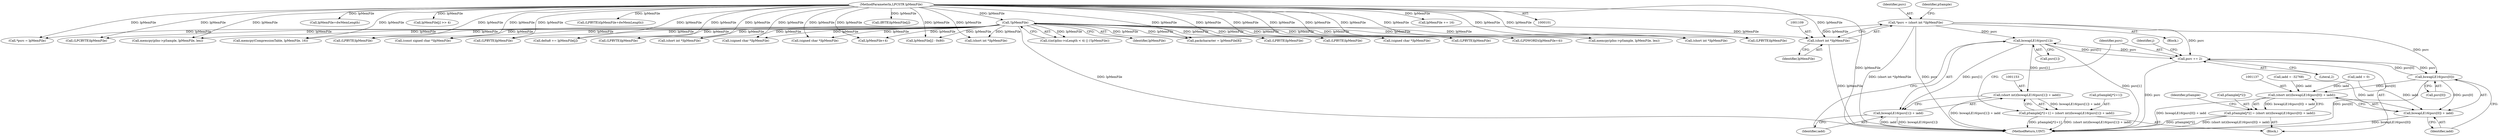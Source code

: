 digraph "0_gstreamer_bc2cdd57d549ab3ba59782e9b395d0cd683fd3ac@array" {
"1001155" [label="(Call,bswapLE16(psrc[1]))"];
"1001106" [label="(Call,*psrc = (short int *)lpMemFile)"];
"1001108" [label="(Call,(short int *)lpMemFile)"];
"1000131" [label="(Call,!lpMemFile)"];
"1000104" [label="(MethodParameterIn,LPCSTR lpMemFile)"];
"1001160" [label="(Call,psrc += 2)"];
"1001139" [label="(Call,bswapLE16(psrc[0]))"];
"1001155" [label="(Call,bswapLE16(psrc[1]))"];
"1001152" [label="(Call,(short int)(bswapLE16(psrc[1]) + iadd))"];
"1001144" [label="(Call,pSample[j*2+1] = (short int)(bswapLE16(psrc[1]) + iadd))"];
"1001154" [label="(Call,bswapLE16(psrc[1]) + iadd)"];
"1001136" [label="(Call,(short int)(bswapLE16(psrc[0]) + iadd))"];
"1001130" [label="(Call,pSample[j*2] = (short int)(bswapLE16(psrc[0]) + iadd))"];
"1001138" [label="(Call,bswapLE16(psrc[0]) + iadd)"];
"1001017" [label="(Call,(LPBYTE)lpMemFile)"];
"1001078" [label="(Call,iadd = 0)"];
"1000539" [label="(Call,(signed char *)lpMemFile)"];
"1001201" [label="(Call,lpMemFile+4)"];
"1001510" [label="(Call,lpMemFile+dwMemLength)"];
"1000846" [label="(Call,(short int *)lpMemFile)"];
"1001159" [label="(Identifier,iadd)"];
"1001108" [label="(Call,(short int *)lpMemFile)"];
"1001110" [label="(Identifier,lpMemFile)"];
"1000104" [label="(MethodParameterIn,LPCSTR lpMemFile)"];
"1001136" [label="(Call,(short int)(bswapLE16(psrc[0]) + iadd))"];
"1001155" [label="(Call,bswapLE16(psrc[1]))"];
"1000357" [label="(Call,lpMemFile[j] >> 4)"];
"1001337" [label="(Call,(LPBYTE)lpMemFile)"];
"1001178" [label="(Call,*psrc = lpMemFile)"];
"1001160" [label="(Call,psrc += 2)"];
"1001925" [label="(Call,(LPCBYTE)lpMemFile)"];
"1001107" [label="(Identifier,psrc)"];
"1001113" [label="(Identifier,pSample)"];
"1001156" [label="(Call,psrc[1])"];
"1001508" [label="(Call,(LPBYTE)(lpMemFile+dwMemLength))"];
"1000468" [label="(Call,memcpy(pIns->pSample, lpMemFile, len))"];
"1000316" [label="(Call,memcpy(CompressionTable, lpMemFile, 16))"];
"1000123" [label="(Call,((int)pIns->nLength < 4) || (!lpMemFile))"];
"1001740" [label="(Call,(LPBYTE)lpMemFile)"];
"1001161" [label="(Identifier,psrc)"];
"1001140" [label="(Call,psrc[0])"];
"1002047" [label="(MethodReturn,UINT)"];
"1001130" [label="(Call,pSample[j*2] = (short int)(bswapLE16(psrc[0]) + iadd))"];
"1001085" [label="(Call,iadd = -32768)"];
"1000267" [label="(Call,(const signed char *)lpMemFile)"];
"1000974" [label="(Call,(LPBYTE)lpMemFile)"];
"1000347" [label="(Call,(BYTE)lpMemFile[j])"];
"1001128" [label="(Identifier,j)"];
"1001274" [label="(Call,delta8 += lpMemFile[j])"];
"1001162" [label="(Literal,2)"];
"1000422" [label="(Call,(short int *)lpMemFile)"];
"1000731" [label="(Call,(signed char *)lpMemFile)"];
"1001152" [label="(Call,(short int)(bswapLE16(psrc[1]) + iadd))"];
"1001146" [label="(Identifier,pSample)"];
"1000240" [label="(Call,lpMemFile[j] - 0x80)"];
"1001182" [label="(Call,packcharacter = lpMemFile[8])"];
"1001138" [label="(Call,bswapLE16(psrc[0]) + iadd)"];
"1001567" [label="(Call,(LPBYTE)lpMemFile)"];
"1001106" [label="(Call,*psrc = (short int *)lpMemFile)"];
"1000645" [label="(Call,(signed char *)lpMemFile)"];
"1001145" [label="(Call,pSample[j*2+1])"];
"1001143" [label="(Identifier,iadd)"];
"1001154" [label="(Call,bswapLE16(psrc[1]) + iadd)"];
"1001502" [label="(Call,(LPBYTE)lpMemFile)"];
"1001139" [label="(Call,bswapLE16(psrc[0]))"];
"1001199" [label="(Call,(LPDWORD)(lpMemFile+4))"];
"1000132" [label="(Identifier,lpMemFile)"];
"1002011" [label="(Call,memcpy(pIns->pSample, lpMemFile, len))"];
"1000320" [label="(Call,lpMemFile += 16)"];
"1001144" [label="(Call,pSample[j*2+1] = (short int)(bswapLE16(psrc[1]) + iadd))"];
"1001131" [label="(Call,pSample[j*2])"];
"1000594" [label="(Call,(short int *)lpMemFile)"];
"1001129" [label="(Block,)"];
"1000959" [label="(Call,(LPBYTE)lpMemFile)"];
"1001076" [label="(Block,)"];
"1000131" [label="(Call,!lpMemFile)"];
"1001155" -> "1001154"  [label="AST: "];
"1001155" -> "1001156"  [label="CFG: "];
"1001156" -> "1001155"  [label="AST: "];
"1001159" -> "1001155"  [label="CFG: "];
"1001155" -> "1002047"  [label="DDG: psrc[1]"];
"1001155" -> "1001152"  [label="DDG: psrc[1]"];
"1001155" -> "1001154"  [label="DDG: psrc[1]"];
"1001106" -> "1001155"  [label="DDG: psrc"];
"1001160" -> "1001155"  [label="DDG: psrc"];
"1001155" -> "1001160"  [label="DDG: psrc[1]"];
"1001106" -> "1001076"  [label="AST: "];
"1001106" -> "1001108"  [label="CFG: "];
"1001107" -> "1001106"  [label="AST: "];
"1001108" -> "1001106"  [label="AST: "];
"1001113" -> "1001106"  [label="CFG: "];
"1001106" -> "1002047"  [label="DDG: (short int *)lpMemFile"];
"1001106" -> "1002047"  [label="DDG: psrc"];
"1001108" -> "1001106"  [label="DDG: lpMemFile"];
"1001106" -> "1001139"  [label="DDG: psrc"];
"1001106" -> "1001160"  [label="DDG: psrc"];
"1001108" -> "1001110"  [label="CFG: "];
"1001109" -> "1001108"  [label="AST: "];
"1001110" -> "1001108"  [label="AST: "];
"1001108" -> "1002047"  [label="DDG: lpMemFile"];
"1000131" -> "1001108"  [label="DDG: lpMemFile"];
"1000104" -> "1001108"  [label="DDG: lpMemFile"];
"1000131" -> "1000123"  [label="AST: "];
"1000131" -> "1000132"  [label="CFG: "];
"1000132" -> "1000131"  [label="AST: "];
"1000123" -> "1000131"  [label="CFG: "];
"1000131" -> "1002047"  [label="DDG: lpMemFile"];
"1000131" -> "1000123"  [label="DDG: lpMemFile"];
"1000104" -> "1000131"  [label="DDG: lpMemFile"];
"1000131" -> "1000240"  [label="DDG: lpMemFile"];
"1000131" -> "1000267"  [label="DDG: lpMemFile"];
"1000131" -> "1000316"  [label="DDG: lpMemFile"];
"1000131" -> "1000422"  [label="DDG: lpMemFile"];
"1000131" -> "1000468"  [label="DDG: lpMemFile"];
"1000131" -> "1000539"  [label="DDG: lpMemFile"];
"1000131" -> "1000594"  [label="DDG: lpMemFile"];
"1000131" -> "1000645"  [label="DDG: lpMemFile"];
"1000131" -> "1000731"  [label="DDG: lpMemFile"];
"1000131" -> "1000846"  [label="DDG: lpMemFile"];
"1000131" -> "1000959"  [label="DDG: lpMemFile"];
"1000131" -> "1000974"  [label="DDG: lpMemFile"];
"1000131" -> "1001017"  [label="DDG: lpMemFile"];
"1000131" -> "1001178"  [label="DDG: lpMemFile"];
"1000131" -> "1001182"  [label="DDG: lpMemFile"];
"1000131" -> "1001199"  [label="DDG: lpMemFile"];
"1000131" -> "1001201"  [label="DDG: lpMemFile"];
"1000131" -> "1001274"  [label="DDG: lpMemFile"];
"1000131" -> "1001337"  [label="DDG: lpMemFile"];
"1000131" -> "1001502"  [label="DDG: lpMemFile"];
"1000131" -> "1001567"  [label="DDG: lpMemFile"];
"1000131" -> "1001740"  [label="DDG: lpMemFile"];
"1000131" -> "1001925"  [label="DDG: lpMemFile"];
"1000131" -> "1002011"  [label="DDG: lpMemFile"];
"1000104" -> "1000101"  [label="AST: "];
"1000104" -> "1002047"  [label="DDG: lpMemFile"];
"1000104" -> "1000240"  [label="DDG: lpMemFile"];
"1000104" -> "1000267"  [label="DDG: lpMemFile"];
"1000104" -> "1000316"  [label="DDG: lpMemFile"];
"1000104" -> "1000320"  [label="DDG: lpMemFile"];
"1000104" -> "1000347"  [label="DDG: lpMemFile"];
"1000104" -> "1000357"  [label="DDG: lpMemFile"];
"1000104" -> "1000422"  [label="DDG: lpMemFile"];
"1000104" -> "1000468"  [label="DDG: lpMemFile"];
"1000104" -> "1000539"  [label="DDG: lpMemFile"];
"1000104" -> "1000594"  [label="DDG: lpMemFile"];
"1000104" -> "1000645"  [label="DDG: lpMemFile"];
"1000104" -> "1000731"  [label="DDG: lpMemFile"];
"1000104" -> "1000846"  [label="DDG: lpMemFile"];
"1000104" -> "1000959"  [label="DDG: lpMemFile"];
"1000104" -> "1000974"  [label="DDG: lpMemFile"];
"1000104" -> "1001017"  [label="DDG: lpMemFile"];
"1000104" -> "1001178"  [label="DDG: lpMemFile"];
"1000104" -> "1001182"  [label="DDG: lpMemFile"];
"1000104" -> "1001199"  [label="DDG: lpMemFile"];
"1000104" -> "1001201"  [label="DDG: lpMemFile"];
"1000104" -> "1001274"  [label="DDG: lpMemFile"];
"1000104" -> "1001337"  [label="DDG: lpMemFile"];
"1000104" -> "1001502"  [label="DDG: lpMemFile"];
"1000104" -> "1001508"  [label="DDG: lpMemFile"];
"1000104" -> "1001510"  [label="DDG: lpMemFile"];
"1000104" -> "1001567"  [label="DDG: lpMemFile"];
"1000104" -> "1001740"  [label="DDG: lpMemFile"];
"1000104" -> "1001925"  [label="DDG: lpMemFile"];
"1000104" -> "1002011"  [label="DDG: lpMemFile"];
"1001160" -> "1001129"  [label="AST: "];
"1001160" -> "1001162"  [label="CFG: "];
"1001161" -> "1001160"  [label="AST: "];
"1001162" -> "1001160"  [label="AST: "];
"1001128" -> "1001160"  [label="CFG: "];
"1001160" -> "1002047"  [label="DDG: psrc"];
"1001160" -> "1001139"  [label="DDG: psrc"];
"1001139" -> "1001160"  [label="DDG: psrc[0]"];
"1001139" -> "1001138"  [label="AST: "];
"1001139" -> "1001140"  [label="CFG: "];
"1001140" -> "1001139"  [label="AST: "];
"1001143" -> "1001139"  [label="CFG: "];
"1001139" -> "1002047"  [label="DDG: psrc[0]"];
"1001139" -> "1001136"  [label="DDG: psrc[0]"];
"1001139" -> "1001138"  [label="DDG: psrc[0]"];
"1001152" -> "1001144"  [label="AST: "];
"1001152" -> "1001154"  [label="CFG: "];
"1001153" -> "1001152"  [label="AST: "];
"1001154" -> "1001152"  [label="AST: "];
"1001144" -> "1001152"  [label="CFG: "];
"1001152" -> "1002047"  [label="DDG: bswapLE16(psrc[1]) + iadd"];
"1001152" -> "1001144"  [label="DDG: bswapLE16(psrc[1]) + iadd"];
"1001144" -> "1001129"  [label="AST: "];
"1001145" -> "1001144"  [label="AST: "];
"1001161" -> "1001144"  [label="CFG: "];
"1001144" -> "1002047"  [label="DDG: pSample[j*2+1]"];
"1001144" -> "1002047"  [label="DDG: (short int)(bswapLE16(psrc[1]) + iadd)"];
"1001154" -> "1001159"  [label="CFG: "];
"1001159" -> "1001154"  [label="AST: "];
"1001154" -> "1002047"  [label="DDG: bswapLE16(psrc[1])"];
"1001154" -> "1002047"  [label="DDG: iadd"];
"1001136" -> "1001130"  [label="AST: "];
"1001136" -> "1001138"  [label="CFG: "];
"1001137" -> "1001136"  [label="AST: "];
"1001138" -> "1001136"  [label="AST: "];
"1001130" -> "1001136"  [label="CFG: "];
"1001136" -> "1002047"  [label="DDG: bswapLE16(psrc[0]) + iadd"];
"1001136" -> "1001130"  [label="DDG: bswapLE16(psrc[0]) + iadd"];
"1001085" -> "1001136"  [label="DDG: iadd"];
"1001078" -> "1001136"  [label="DDG: iadd"];
"1001130" -> "1001129"  [label="AST: "];
"1001131" -> "1001130"  [label="AST: "];
"1001146" -> "1001130"  [label="CFG: "];
"1001130" -> "1002047"  [label="DDG: (short int)(bswapLE16(psrc[0]) + iadd)"];
"1001130" -> "1002047"  [label="DDG: pSample[j*2]"];
"1001138" -> "1001143"  [label="CFG: "];
"1001143" -> "1001138"  [label="AST: "];
"1001138" -> "1002047"  [label="DDG: bswapLE16(psrc[0])"];
"1001085" -> "1001138"  [label="DDG: iadd"];
"1001078" -> "1001138"  [label="DDG: iadd"];
}
